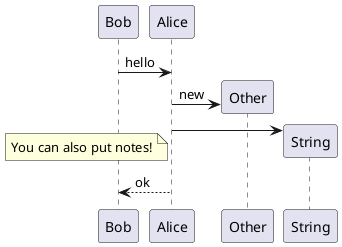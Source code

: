 {
  "sha1": "2r3575je9xks0jqe0966mkdu8cwd8ce",
  "insertion": {
    "when": "2024-05-30T20:48:20.074Z",
    "user": "plantuml@gmail.com"
  }
}
@startuml
Bob -> Alice : hello

create Other
Alice -> Other : new

create String
Alice -> String
note left: You can also put notes!

Alice --> Bob : ok

@enduml
